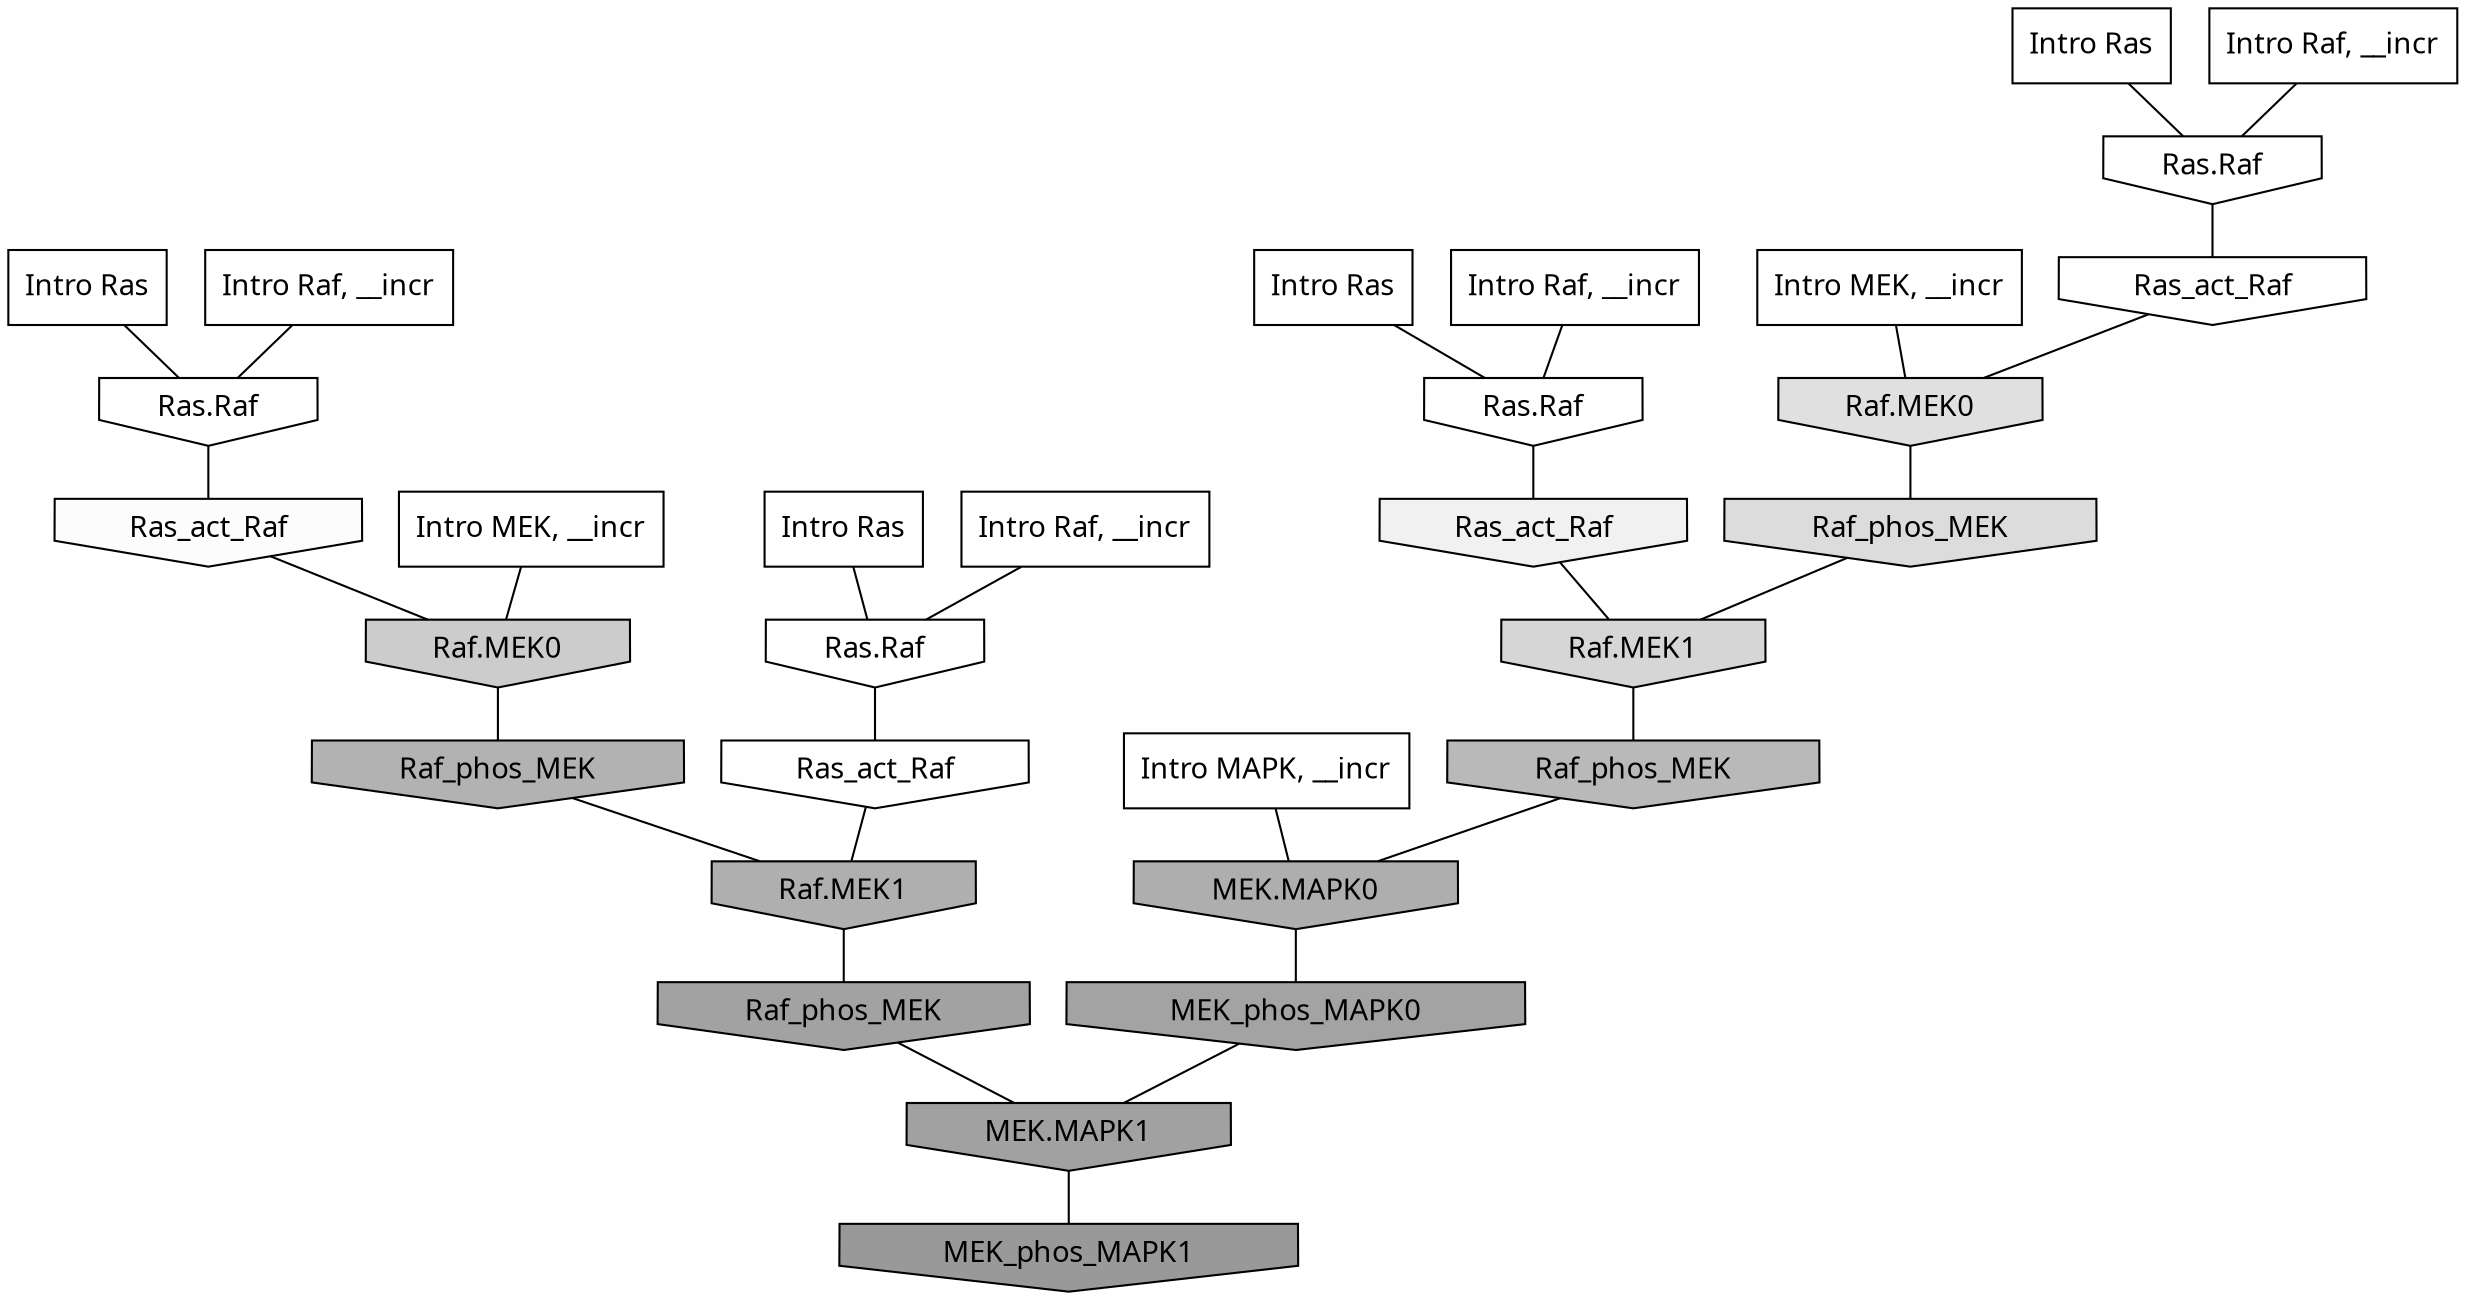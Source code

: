 digraph G{
  rankdir="TB";
  ranksep=0.30;
  node [fontname="CMU Serif"];
  edge [fontname="CMU Serif"];
  
  21 [label="Intro Ras", shape=rectangle, style=filled, fillcolor="0.000 0.000 1.000"]
  
  43 [label="Intro Ras", shape=rectangle, style=filled, fillcolor="0.000 0.000 1.000"]
  
  45 [label="Intro Ras", shape=rectangle, style=filled, fillcolor="0.000 0.000 1.000"]
  
  98 [label="Intro Ras", shape=rectangle, style=filled, fillcolor="0.000 0.000 1.000"]
  
  307 [label="Intro Raf, __incr", shape=rectangle, style=filled, fillcolor="0.000 0.000 1.000"]
  
  609 [label="Intro Raf, __incr", shape=rectangle, style=filled, fillcolor="0.000 0.000 1.000"]
  
  862 [label="Intro Raf, __incr", shape=rectangle, style=filled, fillcolor="0.000 0.000 1.000"]
  
  1049 [label="Intro Raf, __incr", shape=rectangle, style=filled, fillcolor="0.000 0.000 1.000"]
  
  1558 [label="Intro MEK, __incr", shape=rectangle, style=filled, fillcolor="0.000 0.000 1.000"]
  
  1939 [label="Intro MEK, __incr", shape=rectangle, style=filled, fillcolor="0.000 0.000 1.000"]
  
  2229 [label="Intro MAPK, __incr", shape=rectangle, style=filled, fillcolor="0.000 0.000 1.000"]
  
  3241 [label="Ras.Raf", shape=invhouse, style=filled, fillcolor="0.000 0.000 1.000"]
  
  3269 [label="Ras.Raf", shape=invhouse, style=filled, fillcolor="0.000 0.000 1.000"]
  
  3293 [label="Ras.Raf", shape=invhouse, style=filled, fillcolor="0.000 0.000 1.000"]
  
  3295 [label="Ras.Raf", shape=invhouse, style=filled, fillcolor="0.000 0.000 1.000"]
  
  3338 [label="Ras_act_Raf", shape=invhouse, style=filled, fillcolor="0.000 0.000 0.996"]
  
  3344 [label="Ras_act_Raf", shape=invhouse, style=filled, fillcolor="0.000 0.000 0.994"]
  
  3392 [label="Ras_act_Raf", shape=invhouse, style=filled, fillcolor="0.000 0.000 0.987"]
  
  3693 [label="Ras_act_Raf", shape=invhouse, style=filled, fillcolor="0.000 0.000 0.945"]
  
  4672 [label="Raf.MEK0", shape=invhouse, style=filled, fillcolor="0.000 0.000 0.877"]
  
  4917 [label="Raf_phos_MEK", shape=invhouse, style=filled, fillcolor="0.000 0.000 0.861"]
  
  5274 [label="Raf.MEK1", shape=invhouse, style=filled, fillcolor="0.000 0.000 0.839"]
  
  5978 [label="Raf.MEK0", shape=invhouse, style=filled, fillcolor="0.000 0.000 0.800"]
  
  7907 [label="Raf_phos_MEK", shape=invhouse, style=filled, fillcolor="0.000 0.000 0.726"]
  
  8858 [label="Raf_phos_MEK", shape=invhouse, style=filled, fillcolor="0.000 0.000 0.696"]
  
  9142 [label="Raf.MEK1", shape=invhouse, style=filled, fillcolor="0.000 0.000 0.687"]
  
  9424 [label="MEK.MAPK0", shape=invhouse, style=filled, fillcolor="0.000 0.000 0.681"]
  
  11386 [label="MEK_phos_MAPK0", shape=invhouse, style=filled, fillcolor="0.000 0.000 0.639"]
  
  11553 [label="Raf_phos_MEK", shape=invhouse, style=filled, fillcolor="0.000 0.000 0.636"]
  
  11778 [label="MEK.MAPK1", shape=invhouse, style=filled, fillcolor="0.000 0.000 0.632"]
  
  13666 [label="MEK_phos_MAPK1", shape=invhouse, style=filled, fillcolor="0.000 0.000 0.600"]
  
  
  11778 -> 13666 [dir=none, color="0.000 0.000 0.000"] 
  11553 -> 11778 [dir=none, color="0.000 0.000 0.000"] 
  11386 -> 11778 [dir=none, color="0.000 0.000 0.000"] 
  9424 -> 11386 [dir=none, color="0.000 0.000 0.000"] 
  9142 -> 11553 [dir=none, color="0.000 0.000 0.000"] 
  8858 -> 9142 [dir=none, color="0.000 0.000 0.000"] 
  7907 -> 9424 [dir=none, color="0.000 0.000 0.000"] 
  5978 -> 8858 [dir=none, color="0.000 0.000 0.000"] 
  5274 -> 7907 [dir=none, color="0.000 0.000 0.000"] 
  4917 -> 5274 [dir=none, color="0.000 0.000 0.000"] 
  4672 -> 4917 [dir=none, color="0.000 0.000 0.000"] 
  3693 -> 5274 [dir=none, color="0.000 0.000 0.000"] 
  3392 -> 5978 [dir=none, color="0.000 0.000 0.000"] 
  3344 -> 4672 [dir=none, color="0.000 0.000 0.000"] 
  3338 -> 9142 [dir=none, color="0.000 0.000 0.000"] 
  3295 -> 3392 [dir=none, color="0.000 0.000 0.000"] 
  3293 -> 3344 [dir=none, color="0.000 0.000 0.000"] 
  3269 -> 3338 [dir=none, color="0.000 0.000 0.000"] 
  3241 -> 3693 [dir=none, color="0.000 0.000 0.000"] 
  2229 -> 9424 [dir=none, color="0.000 0.000 0.000"] 
  1939 -> 5978 [dir=none, color="0.000 0.000 0.000"] 
  1558 -> 4672 [dir=none, color="0.000 0.000 0.000"] 
  1049 -> 3295 [dir=none, color="0.000 0.000 0.000"] 
  862 -> 3241 [dir=none, color="0.000 0.000 0.000"] 
  609 -> 3293 [dir=none, color="0.000 0.000 0.000"] 
  307 -> 3269 [dir=none, color="0.000 0.000 0.000"] 
  98 -> 3293 [dir=none, color="0.000 0.000 0.000"] 
  45 -> 3241 [dir=none, color="0.000 0.000 0.000"] 
  43 -> 3269 [dir=none, color="0.000 0.000 0.000"] 
  21 -> 3295 [dir=none, color="0.000 0.000 0.000"] 
  
  }
